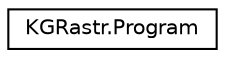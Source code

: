 digraph "Иерархия классов. Графический вид."
{
 // LATEX_PDF_SIZE
  edge [fontname="Helvetica",fontsize="10",labelfontname="Helvetica",labelfontsize="10"];
  node [fontname="Helvetica",fontsize="10",shape=record];
  rankdir="LR";
  Node0 [label="KGRastr.Program",height=0.2,width=0.4,color="black", fillcolor="white", style="filled",URL="$class_k_g_rastr_1_1_program.html",tooltip=" "];
}
